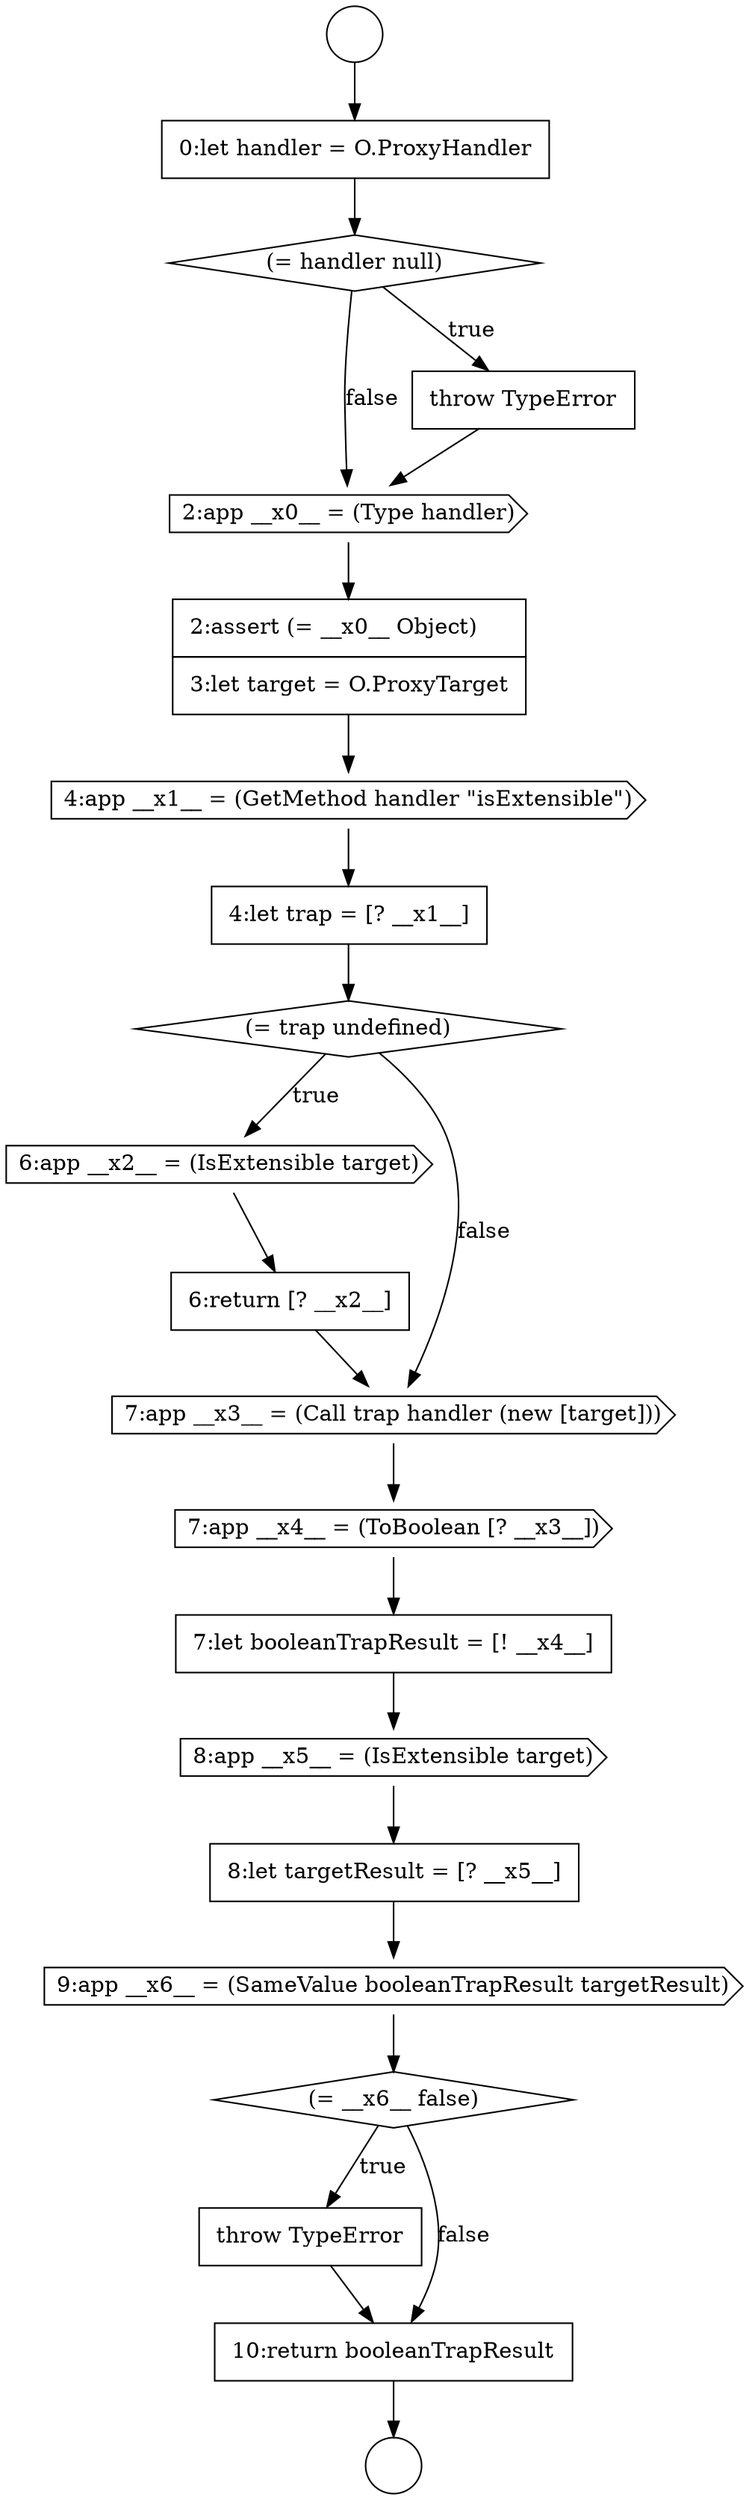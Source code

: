 digraph {
  node3217 [shape=none, margin=0, label=<<font color="black">
    <table border="0" cellborder="1" cellspacing="0" cellpadding="10">
      <tr><td align="left">8:let targetResult = [? __x5__]</td></tr>
    </table>
  </font>> color="black" fillcolor="white" style=filled]
  node3216 [shape=cds, label=<<font color="black">8:app __x5__ = (IsExtensible target)</font>> color="black" fillcolor="white" style=filled]
  node3211 [shape=cds, label=<<font color="black">6:app __x2__ = (IsExtensible target)</font>> color="black" fillcolor="white" style=filled]
  node3207 [shape=none, margin=0, label=<<font color="black">
    <table border="0" cellborder="1" cellspacing="0" cellpadding="10">
      <tr><td align="left">2:assert (= __x0__ Object)</td></tr>
      <tr><td align="left">3:let target = O.ProxyTarget</td></tr>
    </table>
  </font>> color="black" fillcolor="white" style=filled]
  node3210 [shape=diamond, label=<<font color="black">(= trap undefined)</font>> color="black" fillcolor="white" style=filled]
  node3213 [shape=cds, label=<<font color="black">7:app __x3__ = (Call trap handler (new [target]))</font>> color="black" fillcolor="white" style=filled]
  node3208 [shape=cds, label=<<font color="black">4:app __x1__ = (GetMethod handler &quot;isExtensible&quot;)</font>> color="black" fillcolor="white" style=filled]
  node3219 [shape=diamond, label=<<font color="black">(= __x6__ false)</font>> color="black" fillcolor="white" style=filled]
  node3206 [shape=cds, label=<<font color="black">2:app __x0__ = (Type handler)</font>> color="black" fillcolor="white" style=filled]
  node3202 [shape=circle label=" " color="black" fillcolor="white" style=filled]
  node3220 [shape=none, margin=0, label=<<font color="black">
    <table border="0" cellborder="1" cellspacing="0" cellpadding="10">
      <tr><td align="left">throw TypeError</td></tr>
    </table>
  </font>> color="black" fillcolor="white" style=filled]
  node3203 [shape=none, margin=0, label=<<font color="black">
    <table border="0" cellborder="1" cellspacing="0" cellpadding="10">
      <tr><td align="left">0:let handler = O.ProxyHandler</td></tr>
    </table>
  </font>> color="black" fillcolor="white" style=filled]
  node3212 [shape=none, margin=0, label=<<font color="black">
    <table border="0" cellborder="1" cellspacing="0" cellpadding="10">
      <tr><td align="left">6:return [? __x2__]</td></tr>
    </table>
  </font>> color="black" fillcolor="white" style=filled]
  node3204 [shape=diamond, label=<<font color="black">(= handler null)</font>> color="black" fillcolor="white" style=filled]
  node3221 [shape=none, margin=0, label=<<font color="black">
    <table border="0" cellborder="1" cellspacing="0" cellpadding="10">
      <tr><td align="left">10:return booleanTrapResult</td></tr>
    </table>
  </font>> color="black" fillcolor="white" style=filled]
  node3218 [shape=cds, label=<<font color="black">9:app __x6__ = (SameValue booleanTrapResult targetResult)</font>> color="black" fillcolor="white" style=filled]
  node3205 [shape=none, margin=0, label=<<font color="black">
    <table border="0" cellborder="1" cellspacing="0" cellpadding="10">
      <tr><td align="left">throw TypeError</td></tr>
    </table>
  </font>> color="black" fillcolor="white" style=filled]
  node3201 [shape=circle label=" " color="black" fillcolor="white" style=filled]
  node3215 [shape=none, margin=0, label=<<font color="black">
    <table border="0" cellborder="1" cellspacing="0" cellpadding="10">
      <tr><td align="left">7:let booleanTrapResult = [! __x4__]</td></tr>
    </table>
  </font>> color="black" fillcolor="white" style=filled]
  node3214 [shape=cds, label=<<font color="black">7:app __x4__ = (ToBoolean [? __x3__])</font>> color="black" fillcolor="white" style=filled]
  node3209 [shape=none, margin=0, label=<<font color="black">
    <table border="0" cellborder="1" cellspacing="0" cellpadding="10">
      <tr><td align="left">4:let trap = [? __x1__]</td></tr>
    </table>
  </font>> color="black" fillcolor="white" style=filled]
  node3212 -> node3213 [ color="black"]
  node3208 -> node3209 [ color="black"]
  node3211 -> node3212 [ color="black"]
  node3218 -> node3219 [ color="black"]
  node3213 -> node3214 [ color="black"]
  node3203 -> node3204 [ color="black"]
  node3219 -> node3220 [label=<<font color="black">true</font>> color="black"]
  node3219 -> node3221 [label=<<font color="black">false</font>> color="black"]
  node3214 -> node3215 [ color="black"]
  node3206 -> node3207 [ color="black"]
  node3209 -> node3210 [ color="black"]
  node3205 -> node3206 [ color="black"]
  node3220 -> node3221 [ color="black"]
  node3217 -> node3218 [ color="black"]
  node3207 -> node3208 [ color="black"]
  node3210 -> node3211 [label=<<font color="black">true</font>> color="black"]
  node3210 -> node3213 [label=<<font color="black">false</font>> color="black"]
  node3201 -> node3203 [ color="black"]
  node3216 -> node3217 [ color="black"]
  node3221 -> node3202 [ color="black"]
  node3204 -> node3205 [label=<<font color="black">true</font>> color="black"]
  node3204 -> node3206 [label=<<font color="black">false</font>> color="black"]
  node3215 -> node3216 [ color="black"]
}
